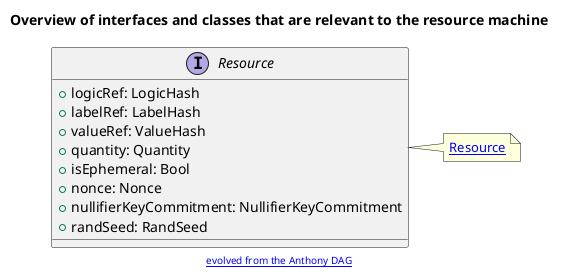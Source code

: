 @startuml
' This is an overview of interfaces and classes that are relevant to the resource machine
title
Overview of interfaces and classes that are relevant to the resource machine
end title


' This is the interface of a `resource`
interface Resource {
        ' logic reference, a logic hash
        +logicRef: LogicHash
        ' logic reference, a label hash
        +labelRef: LabelHash
        ' value reference, a value hash
        +valueRef: ValueHash
        ' quantity of Quantity type
        +quantity: Quantity
        ' whether or not the resource is ephemeral
        +isEphemeral: Bool
        ' nonce, a number used once
        +nonce: Nonce
        ' the nullifier key commitment
        +nullifierKeyCommitment: NullifierKeyCommitment
        ' a seed for pseud-random number generation
        +randSeed: RandSeed
/' TODO leftoververs from Anthony s dag
TODO        +commitment(): Commitment
TODO        +nullifier(NullifierKey): Nullifier
TODO        +kind(): Kind
TODO        +delta(): DeltaHash
TODO        +tag(consumed: Bool) Tag
'/
}
note right
[[https://specs.anoma.net/v0.1.4/arch/system/state/resource_machine/data_structures/resource/index.html#resource Resource]]
end note

footer "[[https://mermaid.live/edit#pako:eNqtWm1P3DgQ_itWJKRdXcoBhVLyoRKF6x0qtBzs9aQTUmUS7-JrNtkmTtttD377jZ23GdvJgu5AguzMM_Z4PK-BH0GcJyKIgjjlZXkq-aLgy5uMwdfWFjvJC8HOMiWKOY9FWdMNkp1dFvkXmS2u16USy4cPopDzNXx-K9Zhw9KPZ1mpeBaL8E-pMlGWmpfPH9iPei399dMK4GKChFgnxRqxKTNySOiL2XBC9kVyBj5lr_M8rYXuifKnIlX8_zsBXywKseDKnCKfd9sjpen-10I9zOgamfg6mTJgWLRzWSqbXsrvYgKkKXvHMV1mpSiU5oRsZgtVmcyzmmdEKVfqWy5FrMZAiZzPRSHAGiOQ8u8cFvtjdLc4zxQHbTtVhy7qfZHAhkltL8x5I78BGezwMAuPiwW15a1UH7WNIu28lj0BPGUzRBSfK55OZmNqHBdS3S2FkrFvN54kjThetqxuKZWs-Bsv75q1MPkkXy6lWopMHcdxtaxSrvLiofW8nnuWwA85l6IIO6BIPvC0Eq5uaKmQ-daYtmGGBL_WlMcIX_D1rfAs0YSoV-sWHjJbf3wJ9TKaivWYOjIeA7-r0tRsZRyPZrRTrji7VkUVq6qgae1KlHlVxIIYMc0XMr4S84id6yd9d5jLb0Vac_WTxTXaG67R1OKC64FF1DpivzdPOCTLX1Z3YikKnka2UbIcgjBi7_QvTG5PDZmrt3vUW4PQkWDBMwgykUTsqnki0dpKQIbyinf7TvBO035fhP0kswTWeQu_cN7QGRnIJjNbVlJ8MYGMUVZLraC2BAQVX_gC1eQvcnlxIbSfwO1AIvVr369tMD6li8YvjAOYtF5G4PgrrQebnDcOovWG5H-9Xed_asJVKnUdgcSoQBbcUiuDiDhqV0CPuT6L9lW002upwHGhNIXaUkIjTiA5QaTl2dSNPSeYBsx8byUhpJZdqnNw5faExEDztlKCD4mmTCQtDav2ySyA6-0j_cBzKKL4DLy45K4LnFzMCiGu8rwz_IUCwjbKHbXZjWiDqV3J1uyyNoDbPzgGqf1uYm8XosWhrUEqW96Sl2KCuCGGDsk9_da7xHgGdy50XBivYyfaoP7U2IZAf3a_8wxCXONhbl_xybLmCkmCf2NBrMM5LvGmylzXEJCfJx5z3m9Y5MOFu4wHFrJfeXkuIeU8YQ8ojXeXfK0vg2wCkaSEwUm8R-TTD8dsvRQCRQPus2h0jVDD43qK6byYbr3YbL2iPoLqUeM0pJpYpdlTjFwEptMiWdNe85Rbm1pVuiHS4lwTrZpsN2FenZydmsSPTGRyAQSM6VBcK105xaRNk-S-oexFfZ1rWoITUgefVsQeUQqdytMVHI_PuudoujpagDvF-tBmk1Y2JJc99WmLxFopv8Zn2arSKf44W4-WtWGTW0bsuxm445DpCmIe8LVPBw2MOt9RKRjMlEle0SPL8tNM7bFZi_uI-0Ui5EYgFYyXuqRdcnVHxOpKp8leIdSRYqGxnuxjiqxGxGjsPdVtGthTlr_3FbEBR0q891nXim8rGLNF0iSuiGawgU18t932pA1KyCVfiLJxPnpkUumzO2gTjMo_06pfQ-ibHfbs2T-vfC9MhsGbGgWfzGjb4Nm9lhrUSl9grbjdTiBCjbAB3hG8URI1ITO5FHDvyxWwKMc0JrUAHUI1s3ttUQN617AYdgHWQHTmXq4HOuwa0BVDoyh1i64menhdafTw2jrsYZkOwEf3Fn0PsO0YPKxRuW4DD6-Opn7i1E8eWGc7D09PXy7Vs1BzivY9gvEOb-b2AF1_IWwnHaCobiZfvVWeCfhWpddoeKyhJsOc9rSY5oQtZeN86TCdWdVBWEMnZttnlO0LaVaIz6Xv6ryHBMdzmMS8dD_PcX3z-taWO-wOgq278EHonfgQ9Kg2oskKtaU0wGn161zl53kT7RCu04GwGwdCo7gFoSOKb0CzBNA8tHFxB0vy46OXHVKlH__ag5JyMhzq45dL-gjnlkZxTtiNrzrkgBZ2kw4khTkRNgYe14BANx3NMi50QIkeBLpcSTPOzSPcH-dfP2IssDYGhTs8269dTsVKZAkkE9lOjN161lDb0-lc29Gt0RYbkXTbHcOaGDt6XzapLqQ37pdvOiFv9NH53WJ2bbDbEL3CLxYog75gsIRGXjQMI1sFGn2sykvjiV75EMoJEMvUqDWHARaqWmq8obyTq5JNoMhVEnybzaEPHX51MPX3KS5wrF0aQg90XkNwFCWboKQCj4E7I72vlMdKX2GoEWNvVmTJqlIkU7qtB-hTxB4w_tONtX_T9haQQfiAK23AbzBvhw3CYCmKJZdJEAVmyLwJlP7j000QwWMi5rxK1U1wk90DlFcqv15ncRCpohJhUOTV4i6I5jwt4VO1SiALN_9L0EJWPPsrz_HHIPoRfAuiZ7t7z19uv9w7eH70cvdg5-hgbz8M1pq-v7t9tPtif-_w6PBwb-fo6Pl9GHw3a-xt7-7v7R4c7B7u7O_vvDjcv_8XsLXFpg evolved from the Anthony DAG]]"
@enduml
